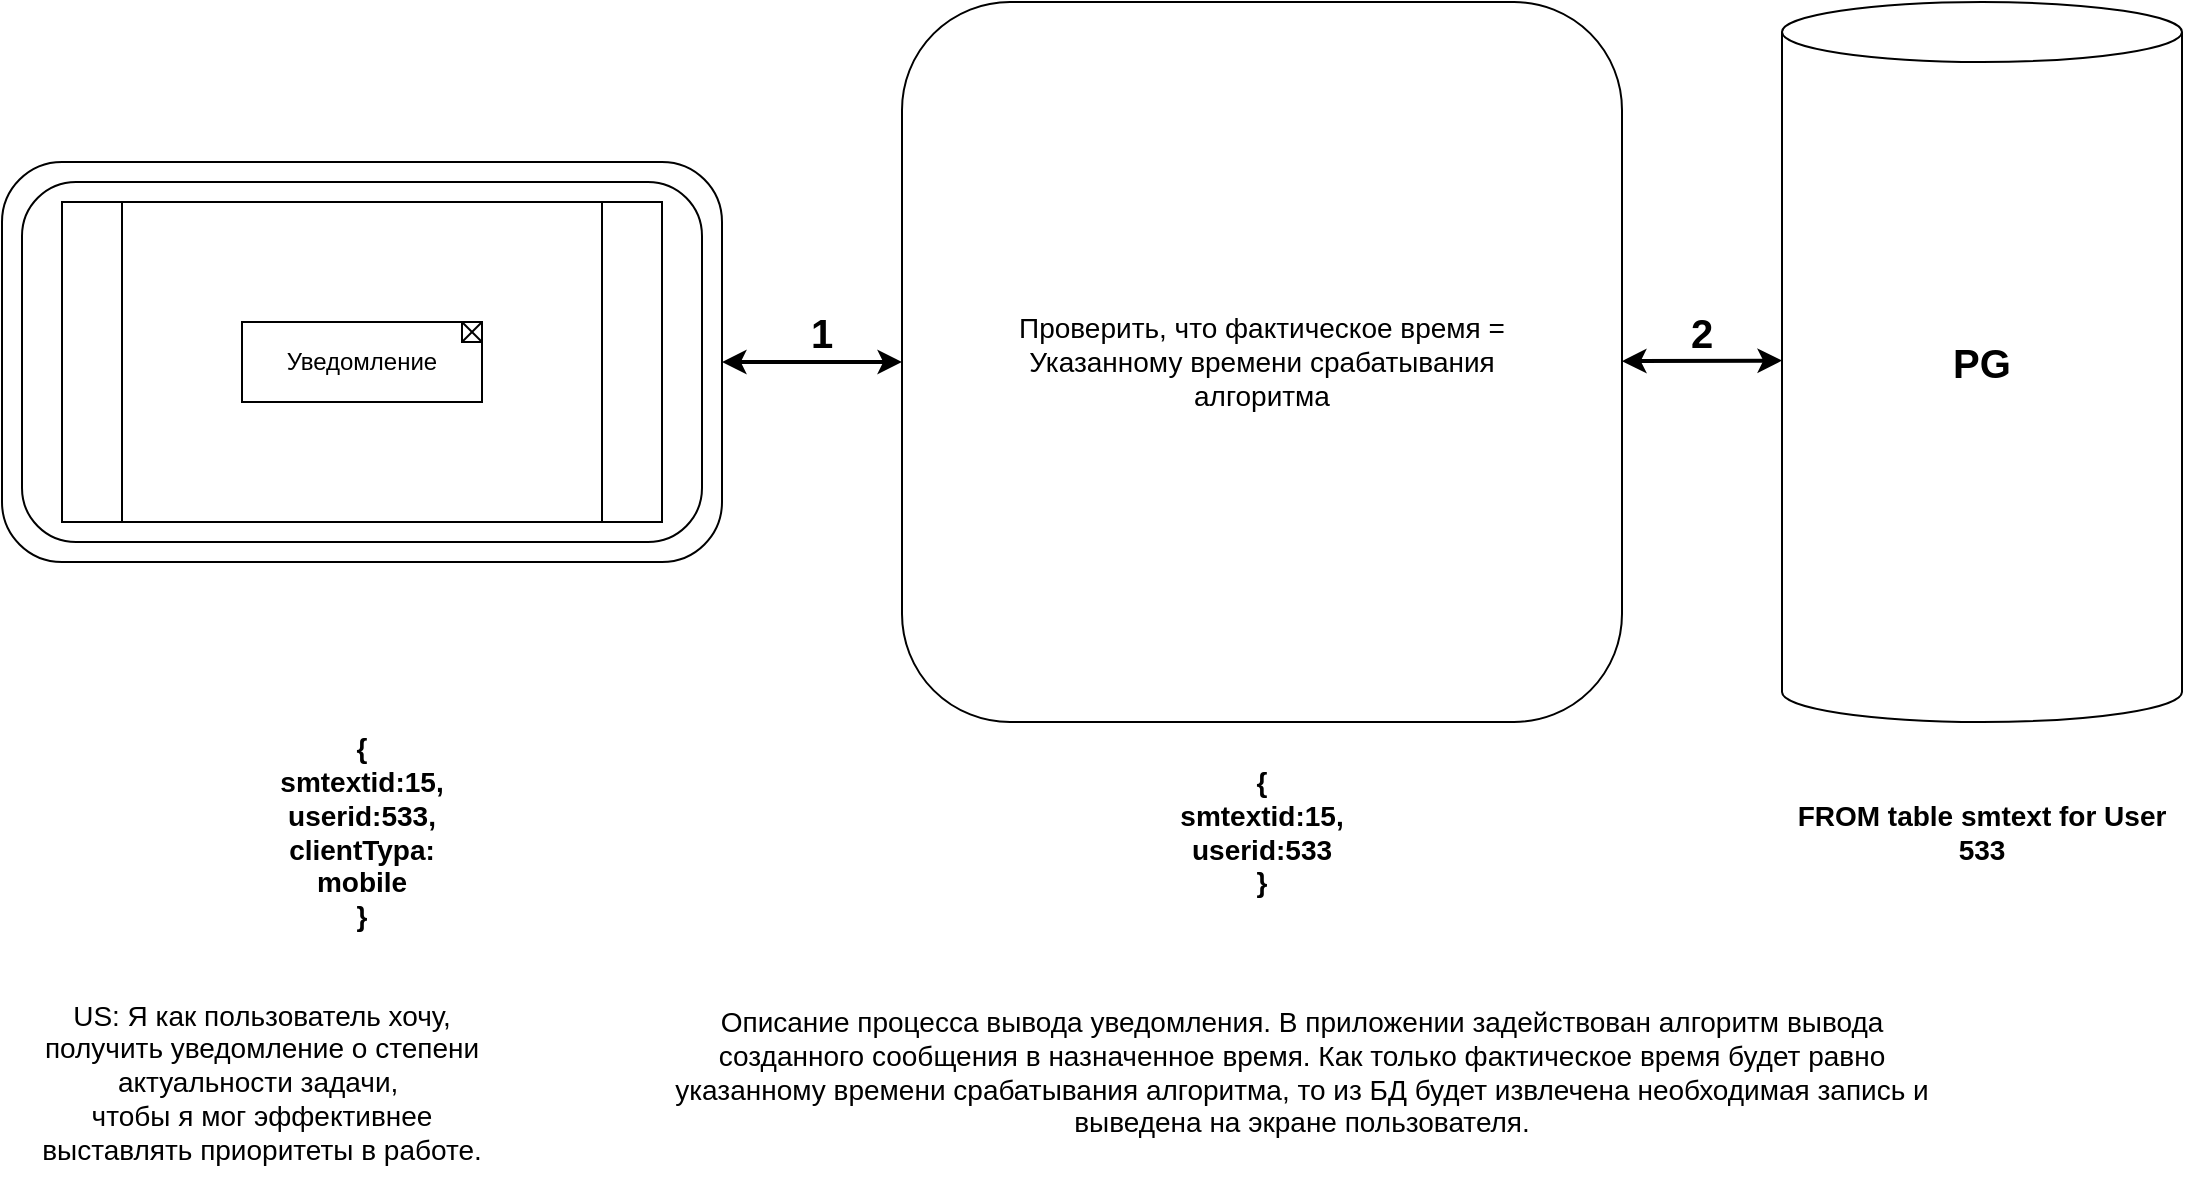 <mxfile version="24.1.0" type="device">
  <diagram name="Страница — 1" id="IkMBYMkB2dhY3xT39G_a">
    <mxGraphModel dx="1114" dy="709" grid="1" gridSize="10" guides="1" tooltips="1" connect="1" arrows="1" fold="1" page="1" pageScale="1" pageWidth="1169" pageHeight="827" math="0" shadow="0">
      <root>
        <mxCell id="0" />
        <mxCell id="1" parent="0" />
        <mxCell id="kDCoWVymbzCBjl9wCCQz-1" value="" style="rounded=1;whiteSpace=wrap;html=1;direction=west;" vertex="1" parent="1">
          <mxGeometry x="30" y="240" width="360" height="200" as="geometry" />
        </mxCell>
        <mxCell id="kDCoWVymbzCBjl9wCCQz-3" value="" style="rounded=1;whiteSpace=wrap;html=1;direction=south;" vertex="1" parent="1">
          <mxGeometry x="480" y="160" width="360" height="360" as="geometry" />
        </mxCell>
        <mxCell id="kDCoWVymbzCBjl9wCCQz-4" value="" style="shape=cylinder3;whiteSpace=wrap;html=1;boundedLbl=1;backgroundOutline=1;size=15;" vertex="1" parent="1">
          <mxGeometry x="920" y="160" width="200" height="360" as="geometry" />
        </mxCell>
        <mxCell id="kDCoWVymbzCBjl9wCCQz-5" value="" style="endArrow=classic;startArrow=classic;html=1;rounded=0;entryX=0.5;entryY=1;entryDx=0;entryDy=0;strokeWidth=2;" edge="1" parent="1" target="kDCoWVymbzCBjl9wCCQz-3">
          <mxGeometry width="50" height="50" relative="1" as="geometry">
            <mxPoint x="390" y="340" as="sourcePoint" />
            <mxPoint x="390" y="315" as="targetPoint" />
          </mxGeometry>
        </mxCell>
        <mxCell id="kDCoWVymbzCBjl9wCCQz-6" value="" style="endArrow=classic;startArrow=classic;html=1;rounded=0;exitX=0.5;exitY=0;exitDx=0;exitDy=0;strokeWidth=2;" edge="1" parent="1">
          <mxGeometry width="50" height="50" relative="1" as="geometry">
            <mxPoint x="840" y="339.58" as="sourcePoint" />
            <mxPoint x="920" y="339.29" as="targetPoint" />
          </mxGeometry>
        </mxCell>
        <mxCell id="kDCoWVymbzCBjl9wCCQz-7" value="&lt;font style=&quot;font-size: 20px;&quot;&gt;&lt;b&gt;1&lt;/b&gt;&lt;/font&gt;" style="text;html=1;align=center;verticalAlign=middle;whiteSpace=wrap;rounded=0;" vertex="1" parent="1">
          <mxGeometry x="410" y="300" width="60" height="50" as="geometry" />
        </mxCell>
        <mxCell id="kDCoWVymbzCBjl9wCCQz-8" value="&lt;font style=&quot;font-size: 20px;&quot;&gt;&lt;b&gt;2&lt;/b&gt;&lt;/font&gt;" style="text;html=1;align=center;verticalAlign=middle;whiteSpace=wrap;rounded=0;" vertex="1" parent="1">
          <mxGeometry x="850" y="300" width="60" height="50" as="geometry" />
        </mxCell>
        <mxCell id="kDCoWVymbzCBjl9wCCQz-9" value="&lt;span style=&quot;font-size: 20px;&quot;&gt;&lt;b&gt;PG&lt;/b&gt;&lt;/span&gt;" style="text;html=1;align=center;verticalAlign=middle;whiteSpace=wrap;rounded=0;" vertex="1" parent="1">
          <mxGeometry x="990" y="315" width="60" height="50" as="geometry" />
        </mxCell>
        <mxCell id="kDCoWVymbzCBjl9wCCQz-11" value="" style="rounded=1;whiteSpace=wrap;html=1;" vertex="1" parent="1">
          <mxGeometry x="40" y="250" width="340" height="180" as="geometry" />
        </mxCell>
        <mxCell id="kDCoWVymbzCBjl9wCCQz-12" value="" style="shape=process;whiteSpace=wrap;html=1;backgroundOutline=1;" vertex="1" parent="1">
          <mxGeometry x="60" y="260" width="300" height="160" as="geometry" />
        </mxCell>
        <mxCell id="kDCoWVymbzCBjl9wCCQz-14" value="Уведомление" style="text;html=1;align=center;verticalAlign=middle;whiteSpace=wrap;rounded=0;strokeColor=default;" vertex="1" parent="1">
          <mxGeometry x="150" y="320" width="120" height="40" as="geometry" />
        </mxCell>
        <mxCell id="kDCoWVymbzCBjl9wCCQz-15" value="" style="whiteSpace=wrap;html=1;aspect=fixed;" vertex="1" parent="1">
          <mxGeometry x="260" y="320" width="10" height="10" as="geometry" />
        </mxCell>
        <mxCell id="kDCoWVymbzCBjl9wCCQz-16" value="" style="endArrow=none;html=1;rounded=0;exitX=0;exitY=1;exitDx=0;exitDy=0;entryX=1;entryY=0;entryDx=0;entryDy=0;" edge="1" parent="1" source="kDCoWVymbzCBjl9wCCQz-15" target="kDCoWVymbzCBjl9wCCQz-15">
          <mxGeometry width="50" height="50" relative="1" as="geometry">
            <mxPoint x="270" y="300" as="sourcePoint" />
            <mxPoint x="320" y="250" as="targetPoint" />
          </mxGeometry>
        </mxCell>
        <mxCell id="kDCoWVymbzCBjl9wCCQz-21" value="" style="endArrow=none;html=1;rounded=0;exitX=1;exitY=1;exitDx=0;exitDy=0;entryX=0;entryY=0;entryDx=0;entryDy=0;" edge="1" parent="1" source="kDCoWVymbzCBjl9wCCQz-15" target="kDCoWVymbzCBjl9wCCQz-15">
          <mxGeometry width="50" height="50" relative="1" as="geometry">
            <mxPoint x="270" y="300" as="sourcePoint" />
            <mxPoint x="320" y="250" as="targetPoint" />
          </mxGeometry>
        </mxCell>
        <mxCell id="kDCoWVymbzCBjl9wCCQz-25" value="Проверить, что фактическое время = Указанному времени срабатывания алгоритма" style="text;html=1;align=center;verticalAlign=middle;whiteSpace=wrap;rounded=0;fontSize=14;" vertex="1" parent="1">
          <mxGeometry x="520" y="300" width="280" height="80" as="geometry" />
        </mxCell>
        <mxCell id="kDCoWVymbzCBjl9wCCQz-27" value="&lt;div style=&quot;font-size: 14px;&quot;&gt;US: Я как пользователь хочу, получить уведомление о степени актуальности задачи,&amp;nbsp;&lt;/div&gt;&lt;div style=&quot;font-size: 14px;&quot;&gt;чтобы я мог эффективнее выставлять приоритеты в работе.&lt;/div&gt;" style="text;html=1;align=center;verticalAlign=middle;whiteSpace=wrap;rounded=0;fontSize=14;fontStyle=0" vertex="1" parent="1">
          <mxGeometry x="40" y="640" width="240" height="120" as="geometry" />
        </mxCell>
        <mxCell id="kDCoWVymbzCBjl9wCCQz-28" value="&lt;b&gt;FROM table smtext for User 533&lt;/b&gt;" style="text;html=1;align=center;verticalAlign=middle;whiteSpace=wrap;rounded=0;fontSize=14;" vertex="1" parent="1">
          <mxGeometry x="920" y="560" width="200" height="30" as="geometry" />
        </mxCell>
        <mxCell id="kDCoWVymbzCBjl9wCCQz-29" value="{&lt;br style=&quot;font-size: 14px;&quot;&gt;smtextid:15,&lt;br style=&quot;font-size: 14px;&quot;&gt;userid:533,&lt;br style=&quot;font-size: 14px;&quot;&gt;clientTypa: mobile&lt;br style=&quot;font-size: 14px;&quot;&gt;}" style="text;html=1;align=center;verticalAlign=middle;whiteSpace=wrap;rounded=0;fontSize=14;fontStyle=1" vertex="1" parent="1">
          <mxGeometry x="180" y="560" width="60" height="30" as="geometry" />
        </mxCell>
        <mxCell id="kDCoWVymbzCBjl9wCCQz-30" value="{&lt;br style=&quot;font-size: 14px;&quot;&gt;smtextid:15,&lt;br style=&quot;font-size: 14px;&quot;&gt;userid:533&lt;br style=&quot;font-size: 14px;&quot;&gt;}" style="text;html=1;align=center;verticalAlign=middle;whiteSpace=wrap;rounded=0;fontSize=14;fontStyle=1" vertex="1" parent="1">
          <mxGeometry x="630" y="560" width="60" height="30" as="geometry" />
        </mxCell>
        <mxCell id="kDCoWVymbzCBjl9wCCQz-31" value="Описание процесса вывода уведомления. В приложении задействован алгоритм вывода созданного сообщения в назначенное время. Как только фактическое время будет равно указанному времени срабатывания алгоритма, то из БД будет извлечена необходимая запись и выведена на экране пользователя." style="text;html=1;align=center;verticalAlign=middle;whiteSpace=wrap;rounded=0;fontSize=14;" vertex="1" parent="1">
          <mxGeometry x="360" y="640" width="640" height="110" as="geometry" />
        </mxCell>
      </root>
    </mxGraphModel>
  </diagram>
</mxfile>
